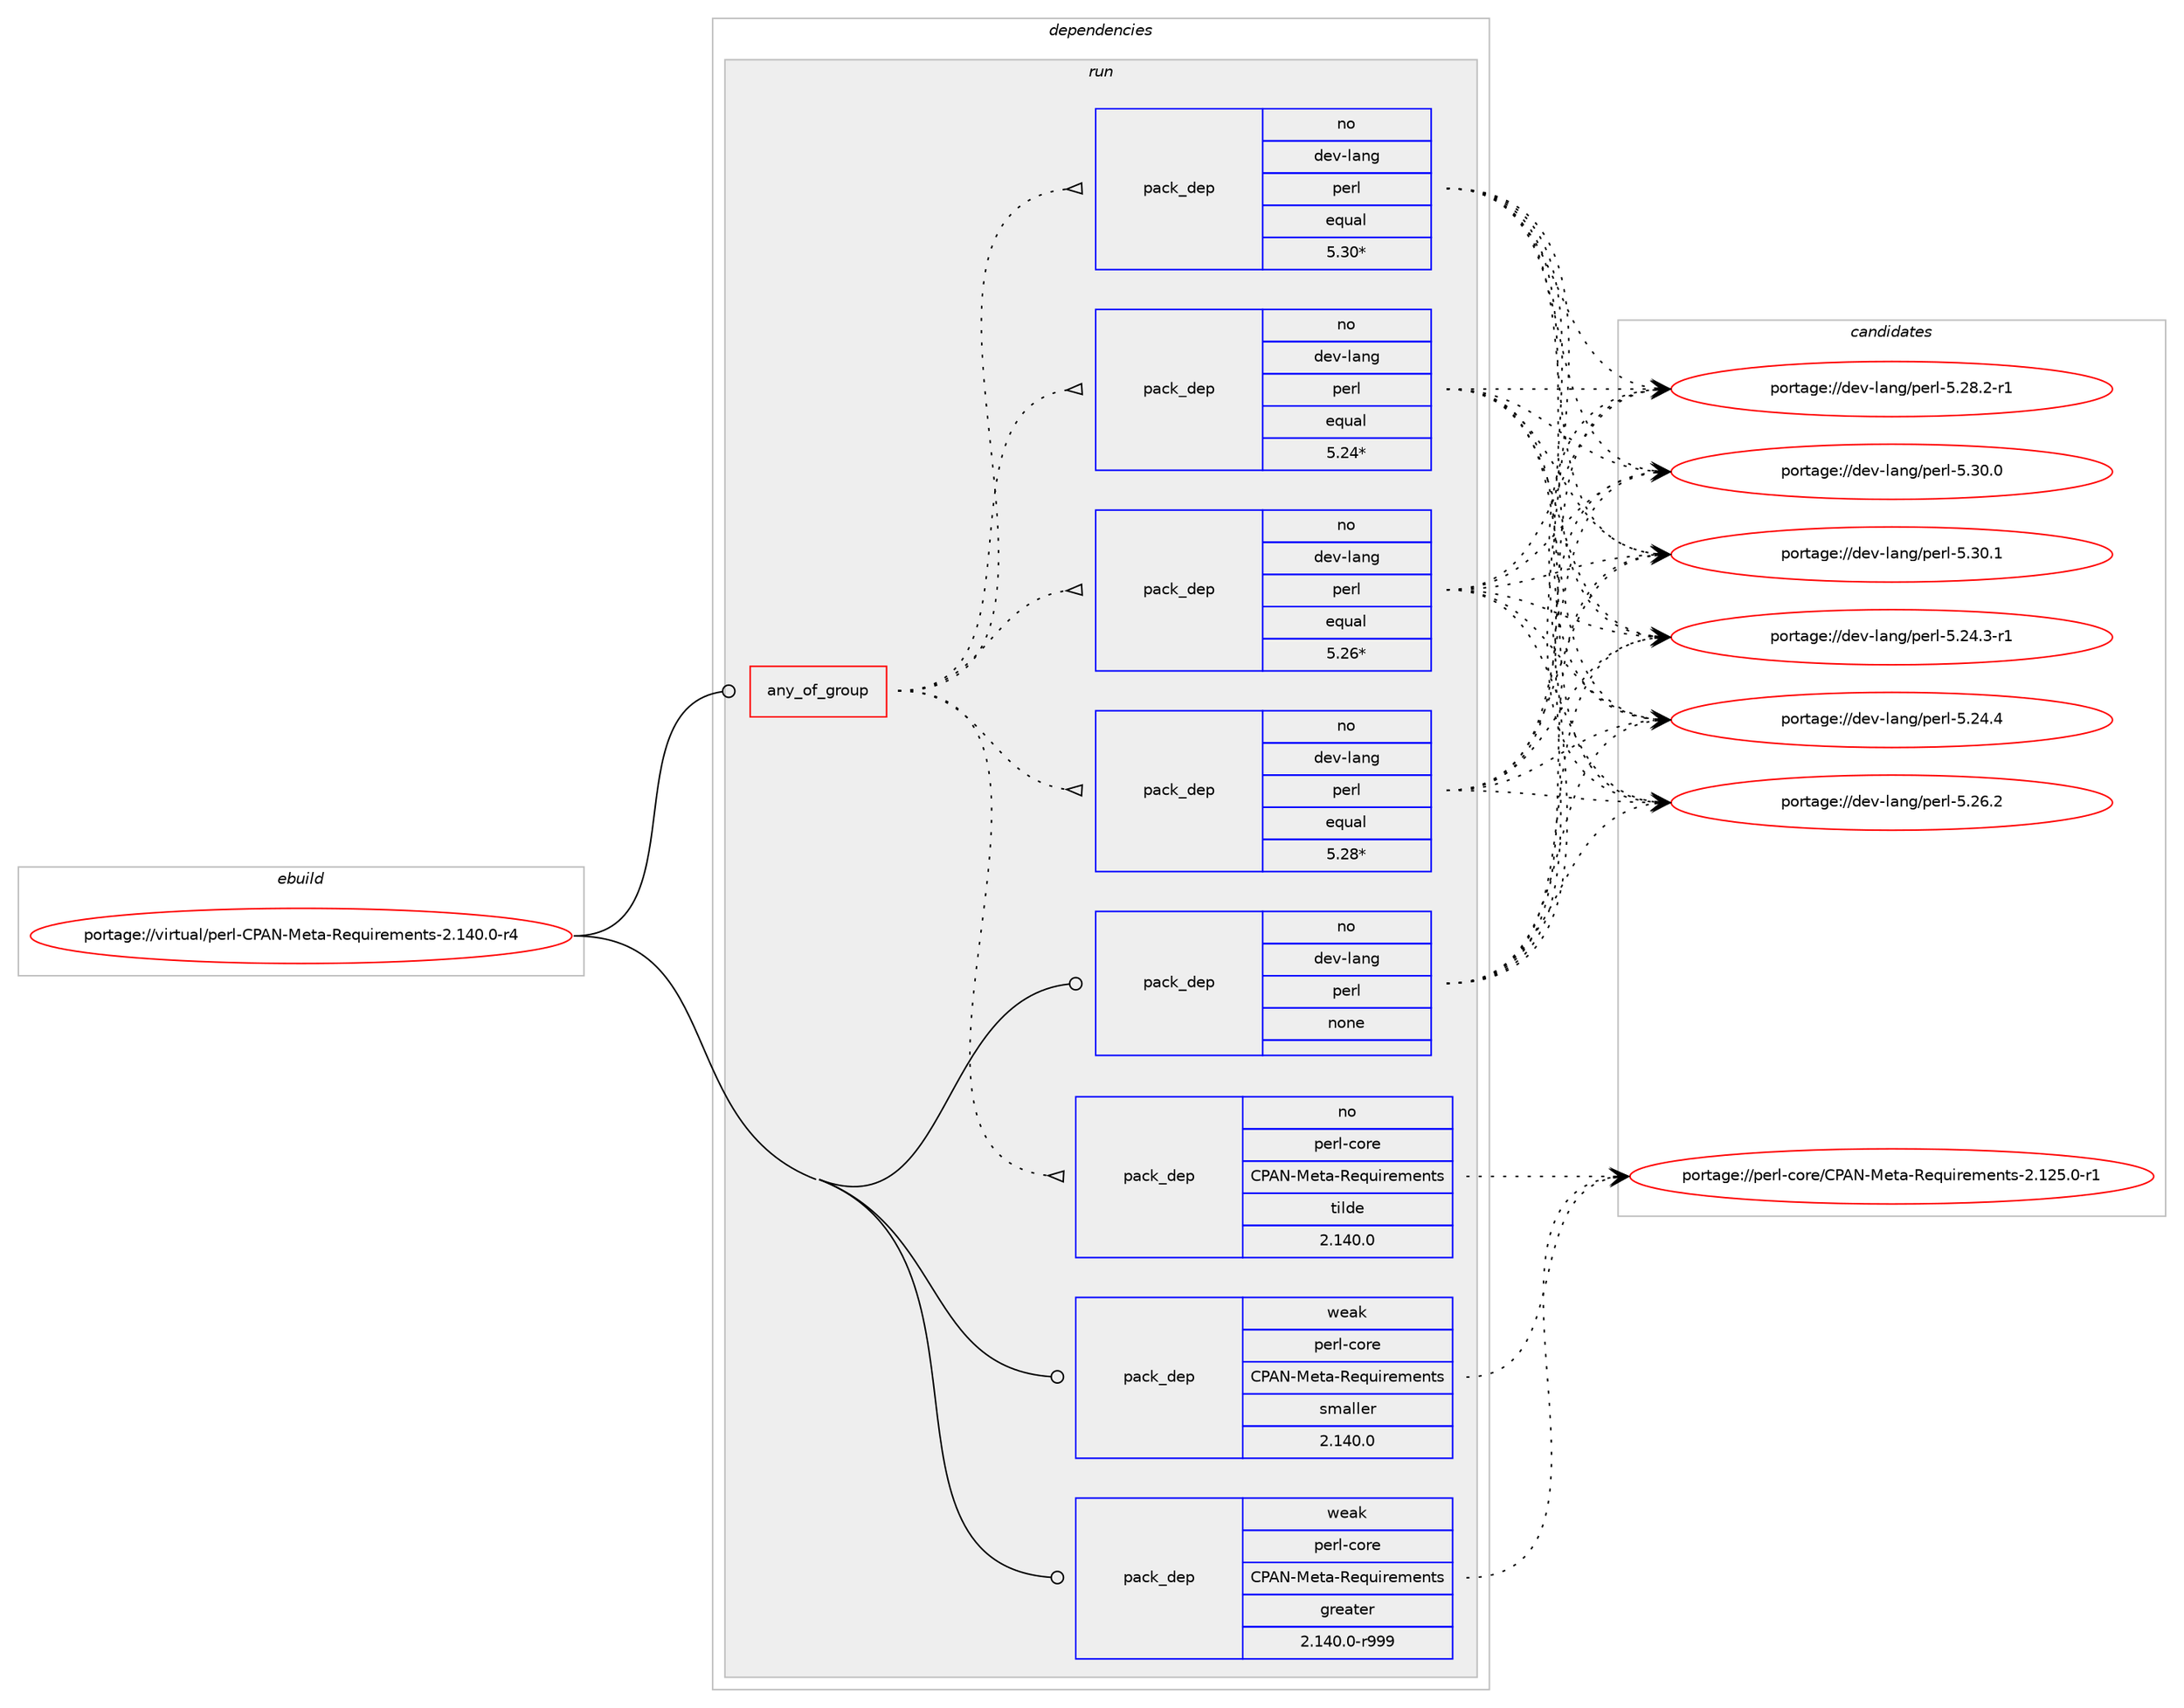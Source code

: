 digraph prolog {

# *************
# Graph options
# *************

newrank=true;
concentrate=true;
compound=true;
graph [rankdir=LR,fontname=Helvetica,fontsize=10,ranksep=1.5];#, ranksep=2.5, nodesep=0.2];
edge  [arrowhead=vee];
node  [fontname=Helvetica,fontsize=10];

# **********
# The ebuild
# **********

subgraph cluster_leftcol {
color=gray;
rank=same;
label=<<i>ebuild</i>>;
id [label="portage://virtual/perl-CPAN-Meta-Requirements-2.140.0-r4", color=red, width=4, href="../virtual/perl-CPAN-Meta-Requirements-2.140.0-r4.svg"];
}

# ****************
# The dependencies
# ****************

subgraph cluster_midcol {
color=gray;
label=<<i>dependencies</i>>;
subgraph cluster_compile {
fillcolor="#eeeeee";
style=filled;
label=<<i>compile</i>>;
}
subgraph cluster_compileandrun {
fillcolor="#eeeeee";
style=filled;
label=<<i>compile and run</i>>;
}
subgraph cluster_run {
fillcolor="#eeeeee";
style=filled;
label=<<i>run</i>>;
subgraph any7191 {
dependency434360 [label=<<TABLE BORDER="0" CELLBORDER="1" CELLSPACING="0" CELLPADDING="4"><TR><TD CELLPADDING="10">any_of_group</TD></TR></TABLE>>, shape=none, color=red];subgraph pack321905 {
dependency434361 [label=<<TABLE BORDER="0" CELLBORDER="1" CELLSPACING="0" CELLPADDING="4" WIDTH="220"><TR><TD ROWSPAN="6" CELLPADDING="30">pack_dep</TD></TR><TR><TD WIDTH="110">no</TD></TR><TR><TD>dev-lang</TD></TR><TR><TD>perl</TD></TR><TR><TD>equal</TD></TR><TR><TD>5.30*</TD></TR></TABLE>>, shape=none, color=blue];
}
dependency434360:e -> dependency434361:w [weight=20,style="dotted",arrowhead="oinv"];
subgraph pack321906 {
dependency434362 [label=<<TABLE BORDER="0" CELLBORDER="1" CELLSPACING="0" CELLPADDING="4" WIDTH="220"><TR><TD ROWSPAN="6" CELLPADDING="30">pack_dep</TD></TR><TR><TD WIDTH="110">no</TD></TR><TR><TD>dev-lang</TD></TR><TR><TD>perl</TD></TR><TR><TD>equal</TD></TR><TR><TD>5.28*</TD></TR></TABLE>>, shape=none, color=blue];
}
dependency434360:e -> dependency434362:w [weight=20,style="dotted",arrowhead="oinv"];
subgraph pack321907 {
dependency434363 [label=<<TABLE BORDER="0" CELLBORDER="1" CELLSPACING="0" CELLPADDING="4" WIDTH="220"><TR><TD ROWSPAN="6" CELLPADDING="30">pack_dep</TD></TR><TR><TD WIDTH="110">no</TD></TR><TR><TD>dev-lang</TD></TR><TR><TD>perl</TD></TR><TR><TD>equal</TD></TR><TR><TD>5.26*</TD></TR></TABLE>>, shape=none, color=blue];
}
dependency434360:e -> dependency434363:w [weight=20,style="dotted",arrowhead="oinv"];
subgraph pack321908 {
dependency434364 [label=<<TABLE BORDER="0" CELLBORDER="1" CELLSPACING="0" CELLPADDING="4" WIDTH="220"><TR><TD ROWSPAN="6" CELLPADDING="30">pack_dep</TD></TR><TR><TD WIDTH="110">no</TD></TR><TR><TD>dev-lang</TD></TR><TR><TD>perl</TD></TR><TR><TD>equal</TD></TR><TR><TD>5.24*</TD></TR></TABLE>>, shape=none, color=blue];
}
dependency434360:e -> dependency434364:w [weight=20,style="dotted",arrowhead="oinv"];
subgraph pack321909 {
dependency434365 [label=<<TABLE BORDER="0" CELLBORDER="1" CELLSPACING="0" CELLPADDING="4" WIDTH="220"><TR><TD ROWSPAN="6" CELLPADDING="30">pack_dep</TD></TR><TR><TD WIDTH="110">no</TD></TR><TR><TD>perl-core</TD></TR><TR><TD>CPAN-Meta-Requirements</TD></TR><TR><TD>tilde</TD></TR><TR><TD>2.140.0</TD></TR></TABLE>>, shape=none, color=blue];
}
dependency434360:e -> dependency434365:w [weight=20,style="dotted",arrowhead="oinv"];
}
id:e -> dependency434360:w [weight=20,style="solid",arrowhead="odot"];
subgraph pack321910 {
dependency434366 [label=<<TABLE BORDER="0" CELLBORDER="1" CELLSPACING="0" CELLPADDING="4" WIDTH="220"><TR><TD ROWSPAN="6" CELLPADDING="30">pack_dep</TD></TR><TR><TD WIDTH="110">no</TD></TR><TR><TD>dev-lang</TD></TR><TR><TD>perl</TD></TR><TR><TD>none</TD></TR><TR><TD></TD></TR></TABLE>>, shape=none, color=blue];
}
id:e -> dependency434366:w [weight=20,style="solid",arrowhead="odot"];
subgraph pack321911 {
dependency434367 [label=<<TABLE BORDER="0" CELLBORDER="1" CELLSPACING="0" CELLPADDING="4" WIDTH="220"><TR><TD ROWSPAN="6" CELLPADDING="30">pack_dep</TD></TR><TR><TD WIDTH="110">weak</TD></TR><TR><TD>perl-core</TD></TR><TR><TD>CPAN-Meta-Requirements</TD></TR><TR><TD>greater</TD></TR><TR><TD>2.140.0-r999</TD></TR></TABLE>>, shape=none, color=blue];
}
id:e -> dependency434367:w [weight=20,style="solid",arrowhead="odot"];
subgraph pack321912 {
dependency434368 [label=<<TABLE BORDER="0" CELLBORDER="1" CELLSPACING="0" CELLPADDING="4" WIDTH="220"><TR><TD ROWSPAN="6" CELLPADDING="30">pack_dep</TD></TR><TR><TD WIDTH="110">weak</TD></TR><TR><TD>perl-core</TD></TR><TR><TD>CPAN-Meta-Requirements</TD></TR><TR><TD>smaller</TD></TR><TR><TD>2.140.0</TD></TR></TABLE>>, shape=none, color=blue];
}
id:e -> dependency434368:w [weight=20,style="solid",arrowhead="odot"];
}
}

# **************
# The candidates
# **************

subgraph cluster_choices {
rank=same;
color=gray;
label=<<i>candidates</i>>;

subgraph choice321905 {
color=black;
nodesep=1;
choiceportage100101118451089711010347112101114108455346505246514511449 [label="portage://dev-lang/perl-5.24.3-r1", color=red, width=4,href="../dev-lang/perl-5.24.3-r1.svg"];
choiceportage10010111845108971101034711210111410845534650524652 [label="portage://dev-lang/perl-5.24.4", color=red, width=4,href="../dev-lang/perl-5.24.4.svg"];
choiceportage10010111845108971101034711210111410845534650544650 [label="portage://dev-lang/perl-5.26.2", color=red, width=4,href="../dev-lang/perl-5.26.2.svg"];
choiceportage100101118451089711010347112101114108455346505646504511449 [label="portage://dev-lang/perl-5.28.2-r1", color=red, width=4,href="../dev-lang/perl-5.28.2-r1.svg"];
choiceportage10010111845108971101034711210111410845534651484648 [label="portage://dev-lang/perl-5.30.0", color=red, width=4,href="../dev-lang/perl-5.30.0.svg"];
choiceportage10010111845108971101034711210111410845534651484649 [label="portage://dev-lang/perl-5.30.1", color=red, width=4,href="../dev-lang/perl-5.30.1.svg"];
dependency434361:e -> choiceportage100101118451089711010347112101114108455346505246514511449:w [style=dotted,weight="100"];
dependency434361:e -> choiceportage10010111845108971101034711210111410845534650524652:w [style=dotted,weight="100"];
dependency434361:e -> choiceportage10010111845108971101034711210111410845534650544650:w [style=dotted,weight="100"];
dependency434361:e -> choiceportage100101118451089711010347112101114108455346505646504511449:w [style=dotted,weight="100"];
dependency434361:e -> choiceportage10010111845108971101034711210111410845534651484648:w [style=dotted,weight="100"];
dependency434361:e -> choiceportage10010111845108971101034711210111410845534651484649:w [style=dotted,weight="100"];
}
subgraph choice321906 {
color=black;
nodesep=1;
choiceportage100101118451089711010347112101114108455346505246514511449 [label="portage://dev-lang/perl-5.24.3-r1", color=red, width=4,href="../dev-lang/perl-5.24.3-r1.svg"];
choiceportage10010111845108971101034711210111410845534650524652 [label="portage://dev-lang/perl-5.24.4", color=red, width=4,href="../dev-lang/perl-5.24.4.svg"];
choiceportage10010111845108971101034711210111410845534650544650 [label="portage://dev-lang/perl-5.26.2", color=red, width=4,href="../dev-lang/perl-5.26.2.svg"];
choiceportage100101118451089711010347112101114108455346505646504511449 [label="portage://dev-lang/perl-5.28.2-r1", color=red, width=4,href="../dev-lang/perl-5.28.2-r1.svg"];
choiceportage10010111845108971101034711210111410845534651484648 [label="portage://dev-lang/perl-5.30.0", color=red, width=4,href="../dev-lang/perl-5.30.0.svg"];
choiceportage10010111845108971101034711210111410845534651484649 [label="portage://dev-lang/perl-5.30.1", color=red, width=4,href="../dev-lang/perl-5.30.1.svg"];
dependency434362:e -> choiceportage100101118451089711010347112101114108455346505246514511449:w [style=dotted,weight="100"];
dependency434362:e -> choiceportage10010111845108971101034711210111410845534650524652:w [style=dotted,weight="100"];
dependency434362:e -> choiceportage10010111845108971101034711210111410845534650544650:w [style=dotted,weight="100"];
dependency434362:e -> choiceportage100101118451089711010347112101114108455346505646504511449:w [style=dotted,weight="100"];
dependency434362:e -> choiceportage10010111845108971101034711210111410845534651484648:w [style=dotted,weight="100"];
dependency434362:e -> choiceportage10010111845108971101034711210111410845534651484649:w [style=dotted,weight="100"];
}
subgraph choice321907 {
color=black;
nodesep=1;
choiceportage100101118451089711010347112101114108455346505246514511449 [label="portage://dev-lang/perl-5.24.3-r1", color=red, width=4,href="../dev-lang/perl-5.24.3-r1.svg"];
choiceportage10010111845108971101034711210111410845534650524652 [label="portage://dev-lang/perl-5.24.4", color=red, width=4,href="../dev-lang/perl-5.24.4.svg"];
choiceportage10010111845108971101034711210111410845534650544650 [label="portage://dev-lang/perl-5.26.2", color=red, width=4,href="../dev-lang/perl-5.26.2.svg"];
choiceportage100101118451089711010347112101114108455346505646504511449 [label="portage://dev-lang/perl-5.28.2-r1", color=red, width=4,href="../dev-lang/perl-5.28.2-r1.svg"];
choiceportage10010111845108971101034711210111410845534651484648 [label="portage://dev-lang/perl-5.30.0", color=red, width=4,href="../dev-lang/perl-5.30.0.svg"];
choiceportage10010111845108971101034711210111410845534651484649 [label="portage://dev-lang/perl-5.30.1", color=red, width=4,href="../dev-lang/perl-5.30.1.svg"];
dependency434363:e -> choiceportage100101118451089711010347112101114108455346505246514511449:w [style=dotted,weight="100"];
dependency434363:e -> choiceportage10010111845108971101034711210111410845534650524652:w [style=dotted,weight="100"];
dependency434363:e -> choiceportage10010111845108971101034711210111410845534650544650:w [style=dotted,weight="100"];
dependency434363:e -> choiceportage100101118451089711010347112101114108455346505646504511449:w [style=dotted,weight="100"];
dependency434363:e -> choiceportage10010111845108971101034711210111410845534651484648:w [style=dotted,weight="100"];
dependency434363:e -> choiceportage10010111845108971101034711210111410845534651484649:w [style=dotted,weight="100"];
}
subgraph choice321908 {
color=black;
nodesep=1;
choiceportage100101118451089711010347112101114108455346505246514511449 [label="portage://dev-lang/perl-5.24.3-r1", color=red, width=4,href="../dev-lang/perl-5.24.3-r1.svg"];
choiceportage10010111845108971101034711210111410845534650524652 [label="portage://dev-lang/perl-5.24.4", color=red, width=4,href="../dev-lang/perl-5.24.4.svg"];
choiceportage10010111845108971101034711210111410845534650544650 [label="portage://dev-lang/perl-5.26.2", color=red, width=4,href="../dev-lang/perl-5.26.2.svg"];
choiceportage100101118451089711010347112101114108455346505646504511449 [label="portage://dev-lang/perl-5.28.2-r1", color=red, width=4,href="../dev-lang/perl-5.28.2-r1.svg"];
choiceportage10010111845108971101034711210111410845534651484648 [label="portage://dev-lang/perl-5.30.0", color=red, width=4,href="../dev-lang/perl-5.30.0.svg"];
choiceportage10010111845108971101034711210111410845534651484649 [label="portage://dev-lang/perl-5.30.1", color=red, width=4,href="../dev-lang/perl-5.30.1.svg"];
dependency434364:e -> choiceportage100101118451089711010347112101114108455346505246514511449:w [style=dotted,weight="100"];
dependency434364:e -> choiceportage10010111845108971101034711210111410845534650524652:w [style=dotted,weight="100"];
dependency434364:e -> choiceportage10010111845108971101034711210111410845534650544650:w [style=dotted,weight="100"];
dependency434364:e -> choiceportage100101118451089711010347112101114108455346505646504511449:w [style=dotted,weight="100"];
dependency434364:e -> choiceportage10010111845108971101034711210111410845534651484648:w [style=dotted,weight="100"];
dependency434364:e -> choiceportage10010111845108971101034711210111410845534651484649:w [style=dotted,weight="100"];
}
subgraph choice321909 {
color=black;
nodesep=1;
choiceportage11210111410845991111141014767806578457710111697458210111311710511410110910111011611545504649505346484511449 [label="portage://perl-core/CPAN-Meta-Requirements-2.125.0-r1", color=red, width=4,href="../perl-core/CPAN-Meta-Requirements-2.125.0-r1.svg"];
dependency434365:e -> choiceportage11210111410845991111141014767806578457710111697458210111311710511410110910111011611545504649505346484511449:w [style=dotted,weight="100"];
}
subgraph choice321910 {
color=black;
nodesep=1;
choiceportage100101118451089711010347112101114108455346505246514511449 [label="portage://dev-lang/perl-5.24.3-r1", color=red, width=4,href="../dev-lang/perl-5.24.3-r1.svg"];
choiceportage10010111845108971101034711210111410845534650524652 [label="portage://dev-lang/perl-5.24.4", color=red, width=4,href="../dev-lang/perl-5.24.4.svg"];
choiceportage10010111845108971101034711210111410845534650544650 [label="portage://dev-lang/perl-5.26.2", color=red, width=4,href="../dev-lang/perl-5.26.2.svg"];
choiceportage100101118451089711010347112101114108455346505646504511449 [label="portage://dev-lang/perl-5.28.2-r1", color=red, width=4,href="../dev-lang/perl-5.28.2-r1.svg"];
choiceportage10010111845108971101034711210111410845534651484648 [label="portage://dev-lang/perl-5.30.0", color=red, width=4,href="../dev-lang/perl-5.30.0.svg"];
choiceportage10010111845108971101034711210111410845534651484649 [label="portage://dev-lang/perl-5.30.1", color=red, width=4,href="../dev-lang/perl-5.30.1.svg"];
dependency434366:e -> choiceportage100101118451089711010347112101114108455346505246514511449:w [style=dotted,weight="100"];
dependency434366:e -> choiceportage10010111845108971101034711210111410845534650524652:w [style=dotted,weight="100"];
dependency434366:e -> choiceportage10010111845108971101034711210111410845534650544650:w [style=dotted,weight="100"];
dependency434366:e -> choiceportage100101118451089711010347112101114108455346505646504511449:w [style=dotted,weight="100"];
dependency434366:e -> choiceportage10010111845108971101034711210111410845534651484648:w [style=dotted,weight="100"];
dependency434366:e -> choiceportage10010111845108971101034711210111410845534651484649:w [style=dotted,weight="100"];
}
subgraph choice321911 {
color=black;
nodesep=1;
choiceportage11210111410845991111141014767806578457710111697458210111311710511410110910111011611545504649505346484511449 [label="portage://perl-core/CPAN-Meta-Requirements-2.125.0-r1", color=red, width=4,href="../perl-core/CPAN-Meta-Requirements-2.125.0-r1.svg"];
dependency434367:e -> choiceportage11210111410845991111141014767806578457710111697458210111311710511410110910111011611545504649505346484511449:w [style=dotted,weight="100"];
}
subgraph choice321912 {
color=black;
nodesep=1;
choiceportage11210111410845991111141014767806578457710111697458210111311710511410110910111011611545504649505346484511449 [label="portage://perl-core/CPAN-Meta-Requirements-2.125.0-r1", color=red, width=4,href="../perl-core/CPAN-Meta-Requirements-2.125.0-r1.svg"];
dependency434368:e -> choiceportage11210111410845991111141014767806578457710111697458210111311710511410110910111011611545504649505346484511449:w [style=dotted,weight="100"];
}
}

}
